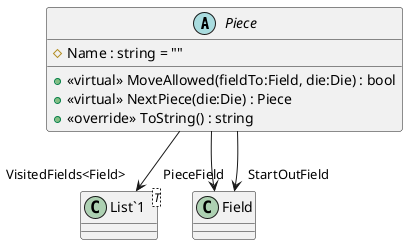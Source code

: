 @startuml
abstract class Piece {
    # Name : string = ""
    + <<virtual>> MoveAllowed(fieldTo:Field, die:Die) : bool
    + <<virtual>> NextPiece(die:Die) : Piece
    + <<override>> ToString() : string
}
class "List`1"<T> {
}
Piece --> "VisitedFields<Field>" "List`1"
Piece --> "PieceField" Field
Piece --> "StartOutField" Field
@enduml
